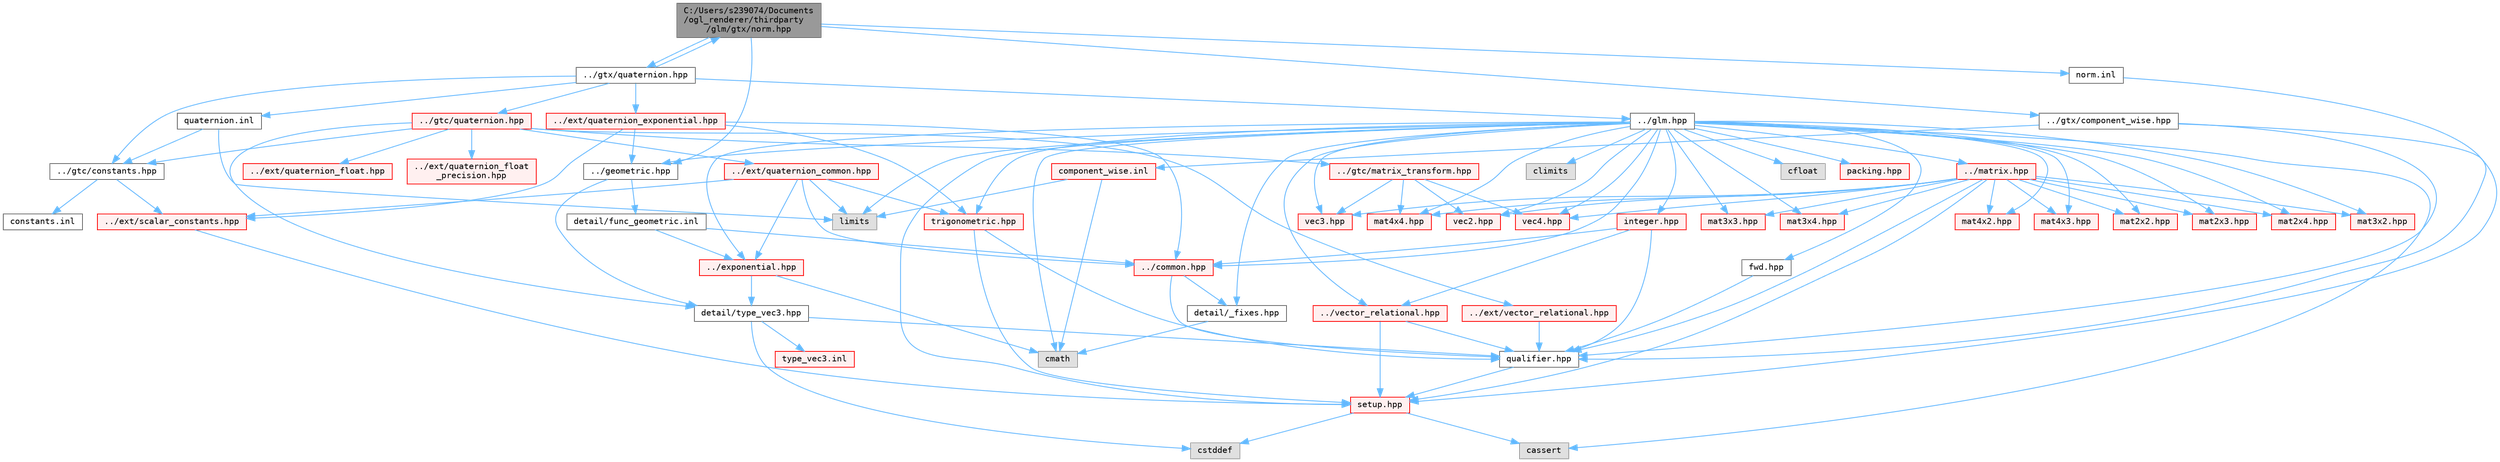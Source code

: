 digraph "C:/Users/s239074/Documents/ogl_renderer/thirdparty/glm/gtx/norm.hpp"
{
 // LATEX_PDF_SIZE
  bgcolor="transparent";
  edge [fontname=Terminal,fontsize=10,labelfontname=Helvetica,labelfontsize=10];
  node [fontname=Terminal,fontsize=10,shape=box,height=0.2,width=0.4];
  Node1 [label="C:/Users/s239074/Documents\l/ogl_renderer/thirdparty\l/glm/gtx/norm.hpp",height=0.2,width=0.4,color="gray40", fillcolor="grey60", style="filled", fontcolor="black",tooltip=" "];
  Node1 -> Node2 [color="steelblue1",style="solid"];
  Node2 [label="../geometric.hpp",height=0.2,width=0.4,color="grey40", fillcolor="white", style="filled",URL="$geometric_8hpp.html",tooltip=" "];
  Node2 -> Node3 [color="steelblue1",style="solid"];
  Node3 [label="detail/type_vec3.hpp",height=0.2,width=0.4,color="grey40", fillcolor="white", style="filled",URL="$type__vec3_8hpp.html",tooltip=" "];
  Node3 -> Node4 [color="steelblue1",style="solid"];
  Node4 [label="qualifier.hpp",height=0.2,width=0.4,color="grey40", fillcolor="white", style="filled",URL="$qualifier_8hpp.html",tooltip=" "];
  Node4 -> Node5 [color="steelblue1",style="solid"];
  Node5 [label="setup.hpp",height=0.2,width=0.4,color="red", fillcolor="#FFF0F0", style="filled",URL="$setup_8hpp.html",tooltip=" "];
  Node5 -> Node6 [color="steelblue1",style="solid"];
  Node6 [label="cassert",height=0.2,width=0.4,color="grey60", fillcolor="#E0E0E0", style="filled",tooltip=" "];
  Node5 -> Node7 [color="steelblue1",style="solid"];
  Node7 [label="cstddef",height=0.2,width=0.4,color="grey60", fillcolor="#E0E0E0", style="filled",tooltip=" "];
  Node3 -> Node7 [color="steelblue1",style="solid"];
  Node3 -> Node9 [color="steelblue1",style="solid"];
  Node9 [label="type_vec3.inl",height=0.2,width=0.4,color="red", fillcolor="#FFF0F0", style="filled",URL="$type__vec3_8inl.html",tooltip=" "];
  Node2 -> Node12 [color="steelblue1",style="solid"];
  Node12 [label="detail/func_geometric.inl",height=0.2,width=0.4,color="grey40", fillcolor="white", style="filled",URL="$func__geometric_8inl.html",tooltip=" "];
  Node12 -> Node13 [color="steelblue1",style="solid"];
  Node13 [label="../exponential.hpp",height=0.2,width=0.4,color="red", fillcolor="#FFF0F0", style="filled",URL="$exponential_8hpp.html",tooltip=" "];
  Node13 -> Node3 [color="steelblue1",style="solid"];
  Node13 -> Node20 [color="steelblue1",style="solid"];
  Node20 [label="cmath",height=0.2,width=0.4,color="grey60", fillcolor="#E0E0E0", style="filled",tooltip=" "];
  Node12 -> Node26 [color="steelblue1",style="solid"];
  Node26 [label="../common.hpp",height=0.2,width=0.4,color="red", fillcolor="#FFF0F0", style="filled",URL="$common_8hpp.html",tooltip=" "];
  Node26 -> Node4 [color="steelblue1",style="solid"];
  Node26 -> Node27 [color="steelblue1",style="solid"];
  Node27 [label="detail/_fixes.hpp",height=0.2,width=0.4,color="grey40", fillcolor="white", style="filled",URL="$__fixes_8hpp.html",tooltip=" "];
  Node27 -> Node20 [color="steelblue1",style="solid"];
  Node1 -> Node30 [color="steelblue1",style="solid"];
  Node30 [label="../gtx/quaternion.hpp",height=0.2,width=0.4,color="grey40", fillcolor="white", style="filled",URL="$gtx_2quaternion_8hpp.html",tooltip=" "];
  Node30 -> Node31 [color="steelblue1",style="solid"];
  Node31 [label="../glm.hpp",height=0.2,width=0.4,color="grey40", fillcolor="white", style="filled",URL="$glm_8hpp.html",tooltip=" "];
  Node31 -> Node27 [color="steelblue1",style="solid"];
  Node31 -> Node5 [color="steelblue1",style="solid"];
  Node31 -> Node20 [color="steelblue1",style="solid"];
  Node31 -> Node32 [color="steelblue1",style="solid"];
  Node32 [label="climits",height=0.2,width=0.4,color="grey60", fillcolor="#E0E0E0", style="filled",tooltip=" "];
  Node31 -> Node33 [color="steelblue1",style="solid"];
  Node33 [label="cfloat",height=0.2,width=0.4,color="grey60", fillcolor="#E0E0E0", style="filled",tooltip=" "];
  Node31 -> Node11 [color="steelblue1",style="solid"];
  Node11 [label="limits",height=0.2,width=0.4,color="grey60", fillcolor="#E0E0E0", style="filled",tooltip=" "];
  Node31 -> Node6 [color="steelblue1",style="solid"];
  Node31 -> Node34 [color="steelblue1",style="solid"];
  Node34 [label="fwd.hpp",height=0.2,width=0.4,color="grey40", fillcolor="white", style="filled",URL="$fwd_8hpp.html",tooltip=" "];
  Node34 -> Node4 [color="steelblue1",style="solid"];
  Node31 -> Node35 [color="steelblue1",style="solid"];
  Node35 [label="vec2.hpp",height=0.2,width=0.4,color="red", fillcolor="#FFF0F0", style="filled",URL="$vec2_8hpp.html",tooltip=" "];
  Node31 -> Node48 [color="steelblue1",style="solid"];
  Node48 [label="vec3.hpp",height=0.2,width=0.4,color="red", fillcolor="#FFF0F0", style="filled",URL="$vec3_8hpp.html",tooltip=" "];
  Node31 -> Node59 [color="steelblue1",style="solid"];
  Node59 [label="vec4.hpp",height=0.2,width=0.4,color="red", fillcolor="#FFF0F0", style="filled",URL="$vec4_8hpp.html",tooltip=" "];
  Node31 -> Node70 [color="steelblue1",style="solid"];
  Node70 [label="mat2x2.hpp",height=0.2,width=0.4,color="red", fillcolor="#FFF0F0", style="filled",URL="$mat2x2_8hpp.html",tooltip=" "];
  Node31 -> Node75 [color="steelblue1",style="solid"];
  Node75 [label="mat2x3.hpp",height=0.2,width=0.4,color="red", fillcolor="#FFF0F0", style="filled",URL="$mat2x3_8hpp.html",tooltip=" "];
  Node31 -> Node82 [color="steelblue1",style="solid"];
  Node82 [label="mat2x4.hpp",height=0.2,width=0.4,color="red", fillcolor="#FFF0F0", style="filled",URL="$mat2x4_8hpp.html",tooltip=" "];
  Node31 -> Node89 [color="steelblue1",style="solid"];
  Node89 [label="mat3x2.hpp",height=0.2,width=0.4,color="red", fillcolor="#FFF0F0", style="filled",URL="$mat3x2_8hpp.html",tooltip=" "];
  Node31 -> Node96 [color="steelblue1",style="solid"];
  Node96 [label="mat3x3.hpp",height=0.2,width=0.4,color="red", fillcolor="#FFF0F0", style="filled",URL="$mat3x3_8hpp.html",tooltip=" "];
  Node31 -> Node103 [color="steelblue1",style="solid"];
  Node103 [label="mat3x4.hpp",height=0.2,width=0.4,color="red", fillcolor="#FFF0F0", style="filled",URL="$mat3x4_8hpp.html",tooltip=" "];
  Node31 -> Node110 [color="steelblue1",style="solid"];
  Node110 [label="mat4x2.hpp",height=0.2,width=0.4,color="red", fillcolor="#FFF0F0", style="filled",URL="$mat4x2_8hpp.html",tooltip=" "];
  Node31 -> Node117 [color="steelblue1",style="solid"];
  Node117 [label="mat4x3.hpp",height=0.2,width=0.4,color="red", fillcolor="#FFF0F0", style="filled",URL="$mat4x3_8hpp.html",tooltip=" "];
  Node31 -> Node124 [color="steelblue1",style="solid"];
  Node124 [label="mat4x4.hpp",height=0.2,width=0.4,color="red", fillcolor="#FFF0F0", style="filled",URL="$mat4x4_8hpp.html",tooltip=" "];
  Node31 -> Node135 [color="steelblue1",style="solid"];
  Node135 [label="trigonometric.hpp",height=0.2,width=0.4,color="red", fillcolor="#FFF0F0", style="filled",URL="$trigonometric_8hpp.html",tooltip=" "];
  Node135 -> Node5 [color="steelblue1",style="solid"];
  Node135 -> Node4 [color="steelblue1",style="solid"];
  Node31 -> Node13 [color="steelblue1",style="solid"];
  Node31 -> Node26 [color="steelblue1",style="solid"];
  Node31 -> Node138 [color="steelblue1",style="solid"];
  Node138 [label="packing.hpp",height=0.2,width=0.4,color="red", fillcolor="#FFF0F0", style="filled",URL="$packing_8hpp.html",tooltip=" "];
  Node31 -> Node2 [color="steelblue1",style="solid"];
  Node31 -> Node74 [color="steelblue1",style="solid"];
  Node74 [label="../matrix.hpp",height=0.2,width=0.4,color="red", fillcolor="#FFF0F0", style="filled",URL="$matrix_8hpp.html",tooltip=" "];
  Node74 -> Node4 [color="steelblue1",style="solid"];
  Node74 -> Node5 [color="steelblue1",style="solid"];
  Node74 -> Node35 [color="steelblue1",style="solid"];
  Node74 -> Node48 [color="steelblue1",style="solid"];
  Node74 -> Node59 [color="steelblue1",style="solid"];
  Node74 -> Node70 [color="steelblue1",style="solid"];
  Node74 -> Node75 [color="steelblue1",style="solid"];
  Node74 -> Node82 [color="steelblue1",style="solid"];
  Node74 -> Node89 [color="steelblue1",style="solid"];
  Node74 -> Node96 [color="steelblue1",style="solid"];
  Node74 -> Node103 [color="steelblue1",style="solid"];
  Node74 -> Node110 [color="steelblue1",style="solid"];
  Node74 -> Node117 [color="steelblue1",style="solid"];
  Node74 -> Node124 [color="steelblue1",style="solid"];
  Node31 -> Node22 [color="steelblue1",style="solid"];
  Node22 [label="../vector_relational.hpp",height=0.2,width=0.4,color="red", fillcolor="#FFF0F0", style="filled",URL="$vector__relational_8hpp.html",tooltip=" "];
  Node22 -> Node4 [color="steelblue1",style="solid"];
  Node22 -> Node5 [color="steelblue1",style="solid"];
  Node31 -> Node142 [color="steelblue1",style="solid"];
  Node142 [label="integer.hpp",height=0.2,width=0.4,color="red", fillcolor="#FFF0F0", style="filled",URL="$integer_8hpp.html",tooltip=" "];
  Node142 -> Node4 [color="steelblue1",style="solid"];
  Node142 -> Node26 [color="steelblue1",style="solid"];
  Node142 -> Node22 [color="steelblue1",style="solid"];
  Node30 -> Node146 [color="steelblue1",style="solid"];
  Node146 [label="../gtc/constants.hpp",height=0.2,width=0.4,color="grey40", fillcolor="white", style="filled",URL="$constants_8hpp.html",tooltip=" "];
  Node146 -> Node147 [color="steelblue1",style="solid"];
  Node147 [label="../ext/scalar_constants.hpp",height=0.2,width=0.4,color="red", fillcolor="#FFF0F0", style="filled",URL="$scalar__constants_8hpp.html",tooltip=" "];
  Node147 -> Node5 [color="steelblue1",style="solid"];
  Node146 -> Node149 [color="steelblue1",style="solid"];
  Node149 [label="constants.inl",height=0.2,width=0.4,color="grey40", fillcolor="white", style="filled",URL="$constants_8inl.html",tooltip=" "];
  Node30 -> Node150 [color="steelblue1",style="solid"];
  Node150 [label="../gtc/quaternion.hpp",height=0.2,width=0.4,color="red", fillcolor="#FFF0F0", style="filled",URL="$gtc_2quaternion_8hpp.html",tooltip=" "];
  Node150 -> Node146 [color="steelblue1",style="solid"];
  Node150 -> Node151 [color="steelblue1",style="solid"];
  Node151 [label="../gtc/matrix_transform.hpp",height=0.2,width=0.4,color="red", fillcolor="#FFF0F0", style="filled",URL="$gtc_2matrix__transform_8hpp.html",tooltip=" "];
  Node151 -> Node124 [color="steelblue1",style="solid"];
  Node151 -> Node35 [color="steelblue1",style="solid"];
  Node151 -> Node48 [color="steelblue1",style="solid"];
  Node151 -> Node59 [color="steelblue1",style="solid"];
  Node150 -> Node159 [color="steelblue1",style="solid"];
  Node159 [label="../ext/vector_relational.hpp",height=0.2,width=0.4,color="red", fillcolor="#FFF0F0", style="filled",URL="$ext_2vector__relational_8hpp.html",tooltip=" "];
  Node159 -> Node4 [color="steelblue1",style="solid"];
  Node150 -> Node162 [color="steelblue1",style="solid"];
  Node162 [label="../ext/quaternion_common.hpp",height=0.2,width=0.4,color="red", fillcolor="#FFF0F0", style="filled",URL="$quaternion__common_8hpp.html",tooltip=" "];
  Node162 -> Node147 [color="steelblue1",style="solid"];
  Node162 -> Node26 [color="steelblue1",style="solid"];
  Node162 -> Node135 [color="steelblue1",style="solid"];
  Node162 -> Node13 [color="steelblue1",style="solid"];
  Node162 -> Node11 [color="steelblue1",style="solid"];
  Node150 -> Node167 [color="steelblue1",style="solid"];
  Node167 [label="../ext/quaternion_float.hpp",height=0.2,width=0.4,color="red", fillcolor="#FFF0F0", style="filled",URL="$quaternion__float_8hpp.html",tooltip=" "];
  Node150 -> Node172 [color="steelblue1",style="solid"];
  Node172 [label="../ext/quaternion_float\l_precision.hpp",height=0.2,width=0.4,color="red", fillcolor="#FFF0F0", style="filled",URL="$quaternion__float__precision_8hpp.html",tooltip=" "];
  Node150 -> Node3 [color="steelblue1",style="solid"];
  Node30 -> Node182 [color="steelblue1",style="solid"];
  Node182 [label="../ext/quaternion_exponential.hpp",height=0.2,width=0.4,color="red", fillcolor="#FFF0F0", style="filled",URL="$quaternion__exponential_8hpp.html",tooltip=" "];
  Node182 -> Node26 [color="steelblue1",style="solid"];
  Node182 -> Node135 [color="steelblue1",style="solid"];
  Node182 -> Node2 [color="steelblue1",style="solid"];
  Node182 -> Node147 [color="steelblue1",style="solid"];
  Node30 -> Node1 [color="steelblue1",style="solid"];
  Node30 -> Node184 [color="steelblue1",style="solid"];
  Node184 [label="quaternion.inl",height=0.2,width=0.4,color="grey40", fillcolor="white", style="filled",URL="$glm_2gtx_2quaternion_8inl.html",tooltip=" "];
  Node184 -> Node11 [color="steelblue1",style="solid"];
  Node184 -> Node146 [color="steelblue1",style="solid"];
  Node1 -> Node185 [color="steelblue1",style="solid"];
  Node185 [label="../gtx/component_wise.hpp",height=0.2,width=0.4,color="grey40", fillcolor="white", style="filled",URL="$component__wise_8hpp.html",tooltip=" "];
  Node185 -> Node5 [color="steelblue1",style="solid"];
  Node185 -> Node4 [color="steelblue1",style="solid"];
  Node185 -> Node186 [color="steelblue1",style="solid"];
  Node186 [label="component_wise.inl",height=0.2,width=0.4,color="red", fillcolor="#FFF0F0", style="filled",URL="$component__wise_8inl.html",tooltip=" "];
  Node186 -> Node11 [color="steelblue1",style="solid"];
  Node186 -> Node20 [color="steelblue1",style="solid"];
  Node1 -> Node189 [color="steelblue1",style="solid"];
  Node189 [label="norm.inl",height=0.2,width=0.4,color="grey40", fillcolor="white", style="filled",URL="$norm_8inl.html",tooltip=" "];
  Node189 -> Node4 [color="steelblue1",style="solid"];
}
